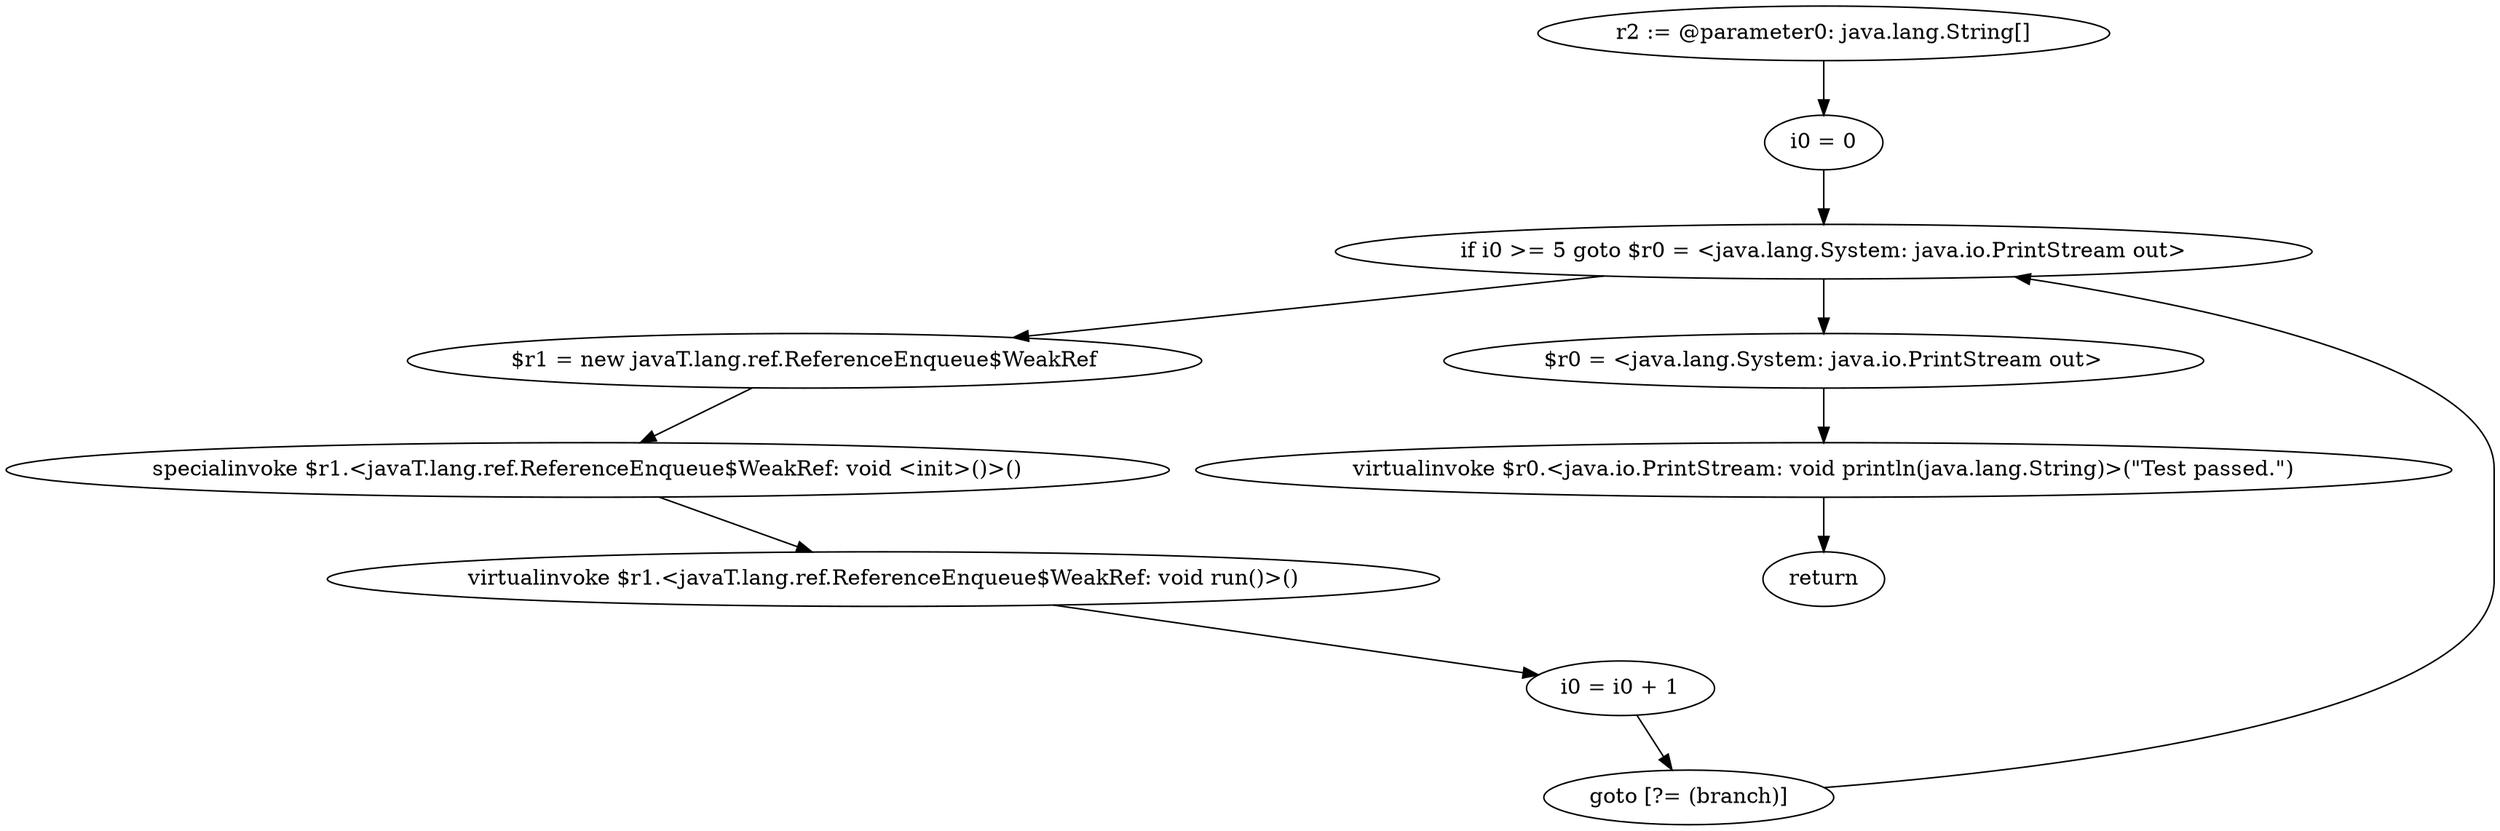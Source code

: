 digraph "unitGraph" {
    "r2 := @parameter0: java.lang.String[]"
    "i0 = 0"
    "if i0 >= 5 goto $r0 = <java.lang.System: java.io.PrintStream out>"
    "$r1 = new javaT.lang.ref.ReferenceEnqueue$WeakRef"
    "specialinvoke $r1.<javaT.lang.ref.ReferenceEnqueue$WeakRef: void <init>()>()"
    "virtualinvoke $r1.<javaT.lang.ref.ReferenceEnqueue$WeakRef: void run()>()"
    "i0 = i0 + 1"
    "goto [?= (branch)]"
    "$r0 = <java.lang.System: java.io.PrintStream out>"
    "virtualinvoke $r0.<java.io.PrintStream: void println(java.lang.String)>(\"Test passed.\")"
    "return"
    "r2 := @parameter0: java.lang.String[]"->"i0 = 0";
    "i0 = 0"->"if i0 >= 5 goto $r0 = <java.lang.System: java.io.PrintStream out>";
    "if i0 >= 5 goto $r0 = <java.lang.System: java.io.PrintStream out>"->"$r1 = new javaT.lang.ref.ReferenceEnqueue$WeakRef";
    "if i0 >= 5 goto $r0 = <java.lang.System: java.io.PrintStream out>"->"$r0 = <java.lang.System: java.io.PrintStream out>";
    "$r1 = new javaT.lang.ref.ReferenceEnqueue$WeakRef"->"specialinvoke $r1.<javaT.lang.ref.ReferenceEnqueue$WeakRef: void <init>()>()";
    "specialinvoke $r1.<javaT.lang.ref.ReferenceEnqueue$WeakRef: void <init>()>()"->"virtualinvoke $r1.<javaT.lang.ref.ReferenceEnqueue$WeakRef: void run()>()";
    "virtualinvoke $r1.<javaT.lang.ref.ReferenceEnqueue$WeakRef: void run()>()"->"i0 = i0 + 1";
    "i0 = i0 + 1"->"goto [?= (branch)]";
    "goto [?= (branch)]"->"if i0 >= 5 goto $r0 = <java.lang.System: java.io.PrintStream out>";
    "$r0 = <java.lang.System: java.io.PrintStream out>"->"virtualinvoke $r0.<java.io.PrintStream: void println(java.lang.String)>(\"Test passed.\")";
    "virtualinvoke $r0.<java.io.PrintStream: void println(java.lang.String)>(\"Test passed.\")"->"return";
}
